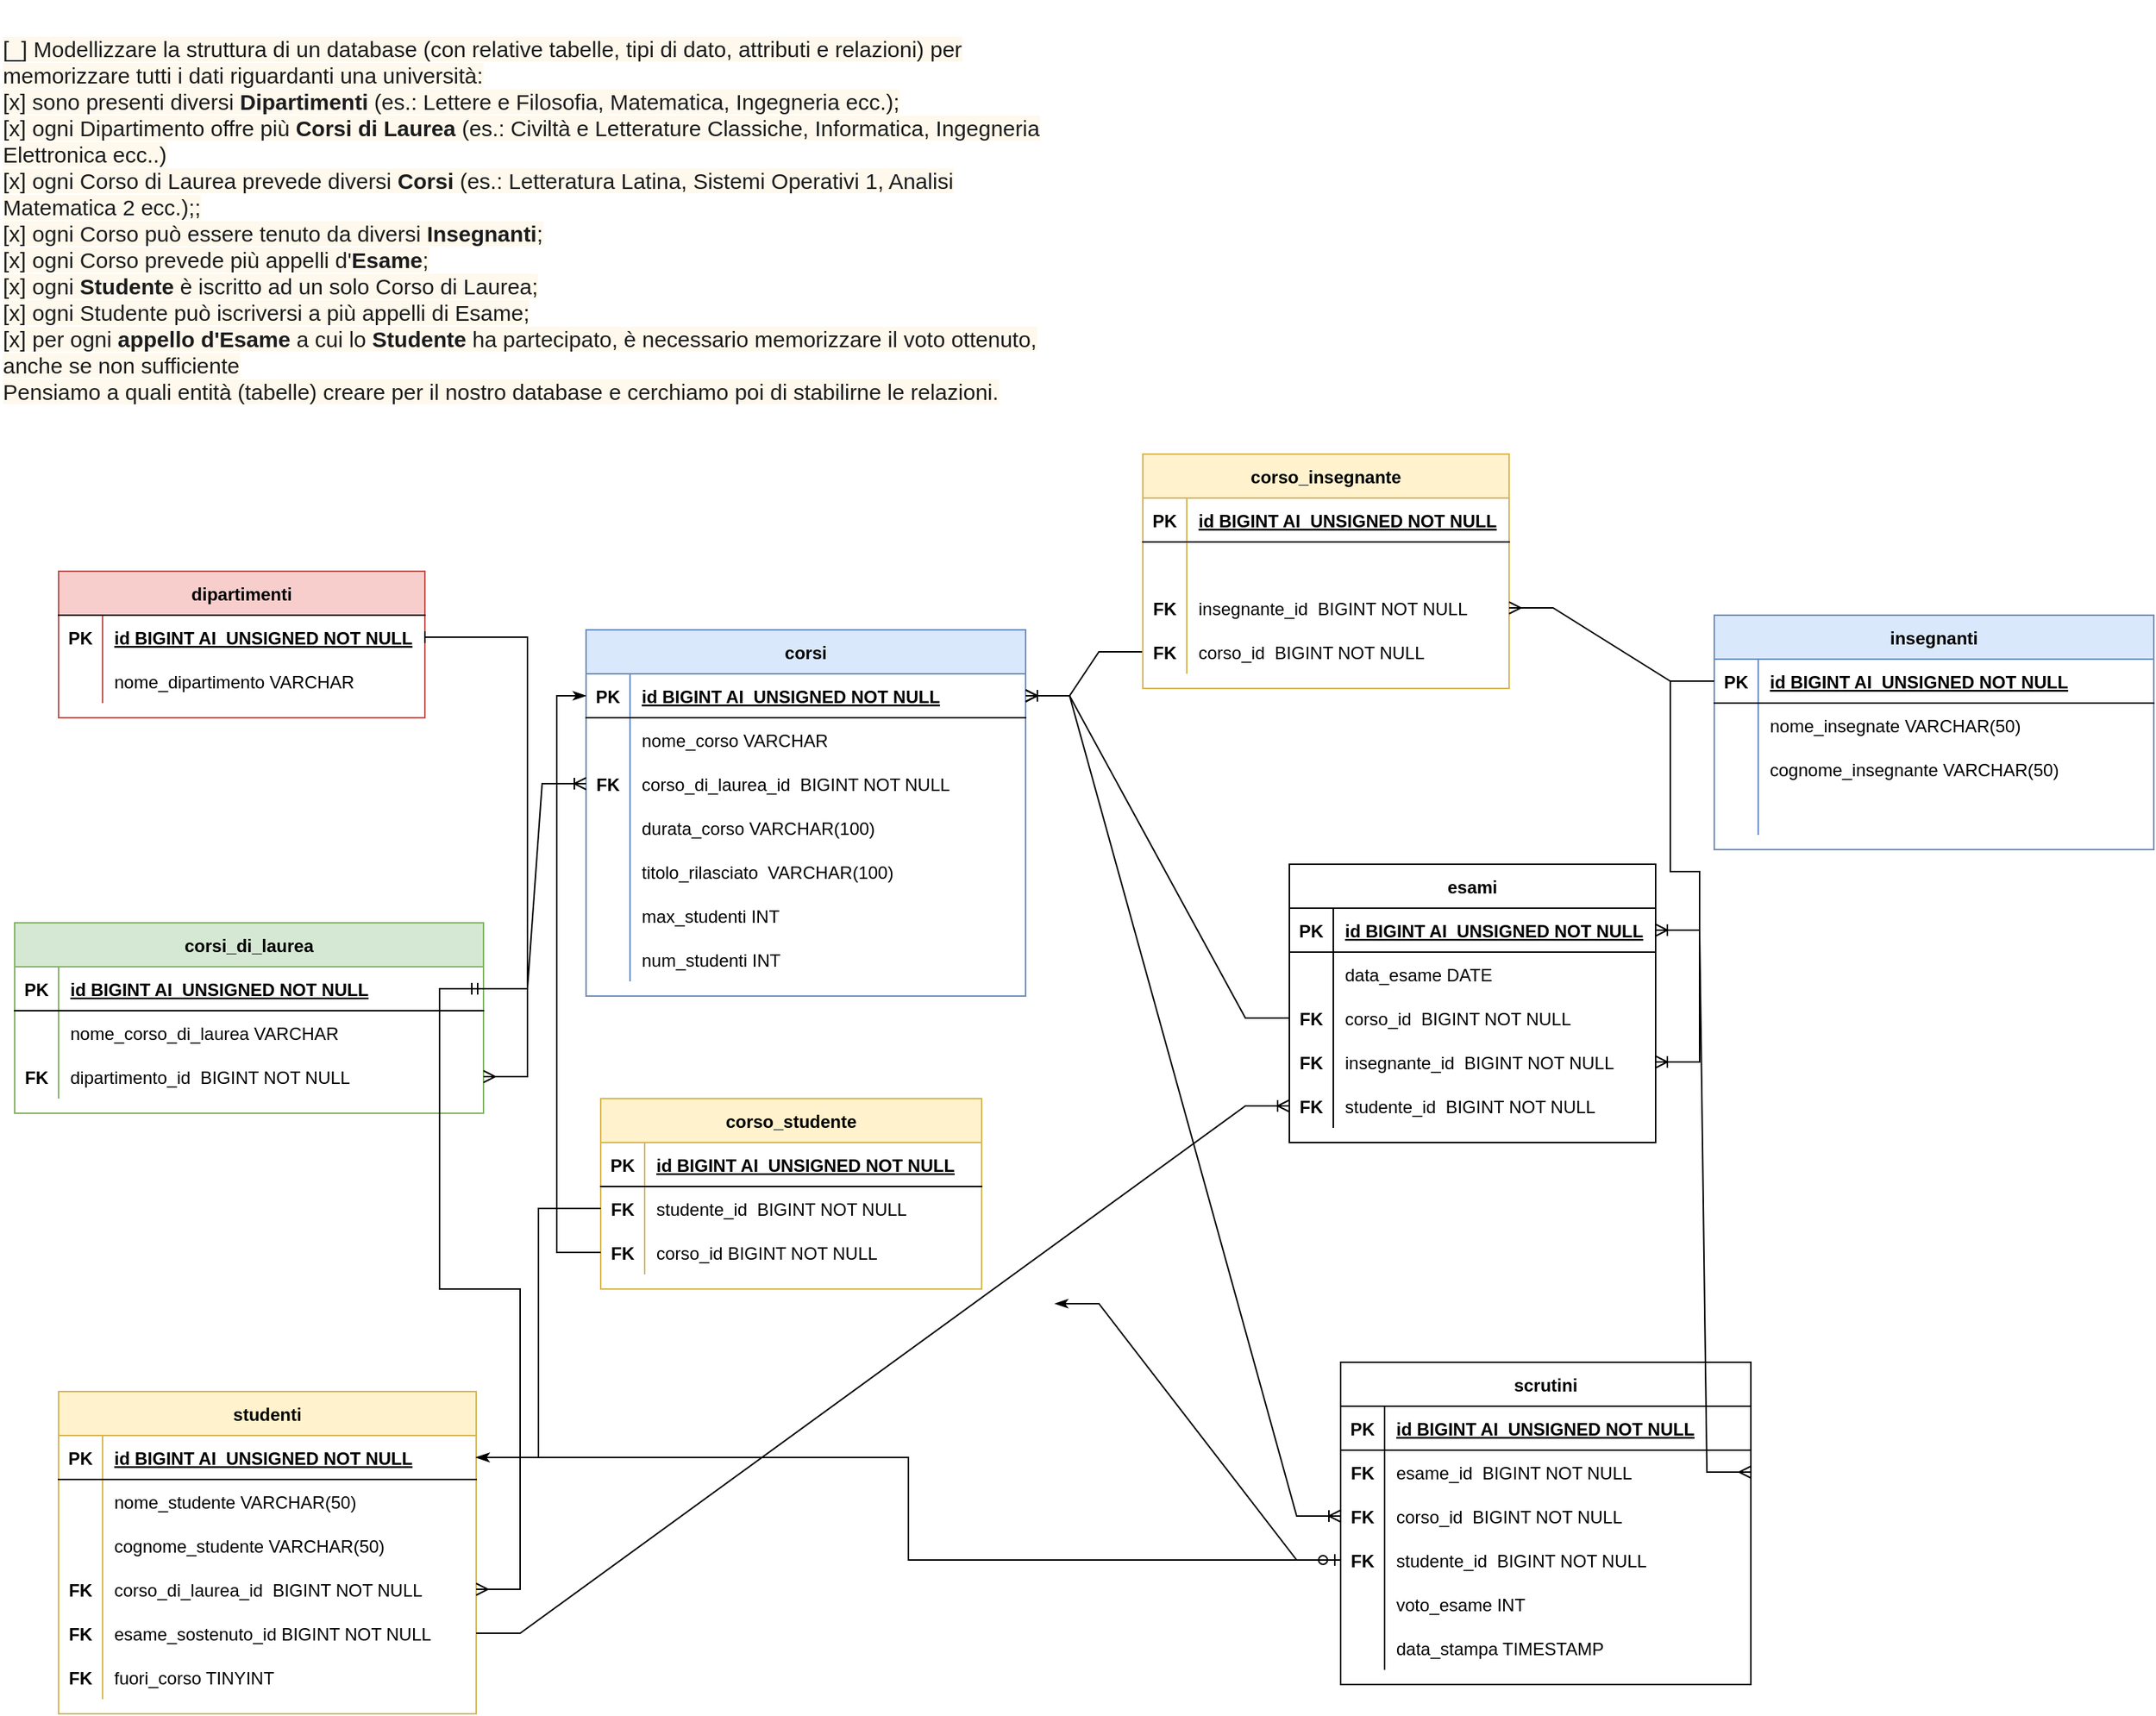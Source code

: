 <mxfile version="18.0.1" type="device"><diagram id="R2lEEEUBdFMjLlhIrx00" name="Page-1"><mxGraphModel dx="1666" dy="1961" grid="1" gridSize="10" guides="1" tooltips="1" connect="1" arrows="1" fold="1" page="1" pageScale="1" pageWidth="850" pageHeight="1100" math="0" shadow="0" extFonts="Permanent Marker^https://fonts.googleapis.com/css?family=Permanent+Marker"><root><mxCell id="0"/><mxCell id="1" parent="0"/><mxCell id="yOOzDnaIYaz1T4QjoWxS-1" value="dipartimenti" style="shape=table;startSize=30;container=1;collapsible=1;childLayout=tableLayout;fixedRows=1;rowLines=0;fontStyle=1;align=center;resizeLast=1;flipH=0;flipV=0;fillColor=#f8cecc;strokeColor=#b85450;" vertex="1" parent="1"><mxGeometry x="120" y="20" width="250" height="100" as="geometry"/></mxCell><mxCell id="yOOzDnaIYaz1T4QjoWxS-2" value="" style="shape=tableRow;horizontal=0;startSize=0;swimlaneHead=0;swimlaneBody=0;fillColor=none;collapsible=0;dropTarget=0;points=[[0,0.5],[1,0.5]];portConstraint=eastwest;top=0;left=0;right=0;bottom=1;flipV=1;" vertex="1" parent="yOOzDnaIYaz1T4QjoWxS-1"><mxGeometry y="30" width="250" height="30" as="geometry"/></mxCell><mxCell id="yOOzDnaIYaz1T4QjoWxS-3" value="PK" style="shape=partialRectangle;connectable=0;fillColor=none;top=0;left=0;bottom=0;right=0;fontStyle=1;overflow=hidden;" vertex="1" parent="yOOzDnaIYaz1T4QjoWxS-2"><mxGeometry width="30" height="30" as="geometry"><mxRectangle width="30" height="30" as="alternateBounds"/></mxGeometry></mxCell><mxCell id="yOOzDnaIYaz1T4QjoWxS-4" value="id BIGINT AI  UNSIGNED NOT NULL" style="shape=partialRectangle;connectable=0;fillColor=none;top=0;left=0;bottom=0;right=0;align=left;spacingLeft=6;fontStyle=5;overflow=hidden;" vertex="1" parent="yOOzDnaIYaz1T4QjoWxS-2"><mxGeometry x="30" width="220" height="30" as="geometry"><mxRectangle width="220" height="30" as="alternateBounds"/></mxGeometry></mxCell><mxCell id="yOOzDnaIYaz1T4QjoWxS-5" value="" style="shape=tableRow;horizontal=0;startSize=0;swimlaneHead=0;swimlaneBody=0;fillColor=none;collapsible=0;dropTarget=0;points=[[0,0.5],[1,0.5]];portConstraint=eastwest;top=0;left=0;right=0;bottom=0;" vertex="1" parent="yOOzDnaIYaz1T4QjoWxS-1"><mxGeometry y="60" width="250" height="30" as="geometry"/></mxCell><mxCell id="yOOzDnaIYaz1T4QjoWxS-6" value="" style="shape=partialRectangle;connectable=0;fillColor=none;top=0;left=0;bottom=0;right=0;editable=1;overflow=hidden;" vertex="1" parent="yOOzDnaIYaz1T4QjoWxS-5"><mxGeometry width="30" height="30" as="geometry"><mxRectangle width="30" height="30" as="alternateBounds"/></mxGeometry></mxCell><mxCell id="yOOzDnaIYaz1T4QjoWxS-7" value="nome_dipartimento VARCHAR" style="shape=partialRectangle;connectable=0;fillColor=none;top=0;left=0;bottom=0;right=0;align=left;spacingLeft=6;overflow=hidden;" vertex="1" parent="yOOzDnaIYaz1T4QjoWxS-5"><mxGeometry x="30" width="220" height="30" as="geometry"><mxRectangle width="220" height="30" as="alternateBounds"/></mxGeometry></mxCell><mxCell id="yOOzDnaIYaz1T4QjoWxS-14" value="corsi_di_laurea" style="shape=table;startSize=30;container=1;collapsible=1;childLayout=tableLayout;fixedRows=1;rowLines=0;fontStyle=1;align=center;resizeLast=1;flipH=0;flipV=0;fillColor=#d5e8d4;strokeColor=#82b366;" vertex="1" parent="1"><mxGeometry x="90" y="260" width="320" height="130" as="geometry"/></mxCell><mxCell id="yOOzDnaIYaz1T4QjoWxS-15" value="" style="shape=tableRow;horizontal=0;startSize=0;swimlaneHead=0;swimlaneBody=0;fillColor=none;collapsible=0;dropTarget=0;points=[[0,0.5],[1,0.5]];portConstraint=eastwest;top=0;left=0;right=0;bottom=1;" vertex="1" parent="yOOzDnaIYaz1T4QjoWxS-14"><mxGeometry y="30" width="320" height="30" as="geometry"/></mxCell><mxCell id="yOOzDnaIYaz1T4QjoWxS-16" value="PK" style="shape=partialRectangle;connectable=0;fillColor=none;top=0;left=0;bottom=0;right=0;fontStyle=1;overflow=hidden;" vertex="1" parent="yOOzDnaIYaz1T4QjoWxS-15"><mxGeometry width="30" height="30" as="geometry"><mxRectangle width="30" height="30" as="alternateBounds"/></mxGeometry></mxCell><mxCell id="yOOzDnaIYaz1T4QjoWxS-17" value="id BIGINT AI  UNSIGNED NOT NULL" style="shape=partialRectangle;connectable=0;fillColor=none;top=0;left=0;bottom=0;right=0;align=left;spacingLeft=6;fontStyle=5;overflow=hidden;" vertex="1" parent="yOOzDnaIYaz1T4QjoWxS-15"><mxGeometry x="30" width="290" height="30" as="geometry"><mxRectangle width="290" height="30" as="alternateBounds"/></mxGeometry></mxCell><mxCell id="yOOzDnaIYaz1T4QjoWxS-18" value="" style="shape=tableRow;horizontal=0;startSize=0;swimlaneHead=0;swimlaneBody=0;fillColor=none;collapsible=0;dropTarget=0;points=[[0,0.5],[1,0.5]];portConstraint=eastwest;top=0;left=0;right=0;bottom=0;" vertex="1" parent="yOOzDnaIYaz1T4QjoWxS-14"><mxGeometry y="60" width="320" height="30" as="geometry"/></mxCell><mxCell id="yOOzDnaIYaz1T4QjoWxS-19" value="" style="shape=partialRectangle;connectable=0;fillColor=none;top=0;left=0;bottom=0;right=0;editable=1;overflow=hidden;" vertex="1" parent="yOOzDnaIYaz1T4QjoWxS-18"><mxGeometry width="30" height="30" as="geometry"><mxRectangle width="30" height="30" as="alternateBounds"/></mxGeometry></mxCell><mxCell id="yOOzDnaIYaz1T4QjoWxS-20" value="nome_corso_di_laurea VARCHAR" style="shape=partialRectangle;connectable=0;fillColor=none;top=0;left=0;bottom=0;right=0;align=left;spacingLeft=6;overflow=hidden;" vertex="1" parent="yOOzDnaIYaz1T4QjoWxS-18"><mxGeometry x="30" width="290" height="30" as="geometry"><mxRectangle width="290" height="30" as="alternateBounds"/></mxGeometry></mxCell><mxCell id="yOOzDnaIYaz1T4QjoWxS-100" value="" style="shape=tableRow;horizontal=0;startSize=0;swimlaneHead=0;swimlaneBody=0;fillColor=none;collapsible=0;dropTarget=0;points=[[0,0.5],[1,0.5]];portConstraint=eastwest;top=0;left=0;right=0;bottom=0;flipV=1;" vertex="1" parent="yOOzDnaIYaz1T4QjoWxS-14"><mxGeometry y="90" width="320" height="30" as="geometry"/></mxCell><mxCell id="yOOzDnaIYaz1T4QjoWxS-101" value="FK" style="shape=partialRectangle;connectable=0;fillColor=none;top=0;left=0;bottom=0;right=0;editable=1;overflow=hidden;fontStyle=1" vertex="1" parent="yOOzDnaIYaz1T4QjoWxS-100"><mxGeometry width="30" height="30" as="geometry"><mxRectangle width="30" height="30" as="alternateBounds"/></mxGeometry></mxCell><mxCell id="yOOzDnaIYaz1T4QjoWxS-102" value="dipartimento_id  BIGINT NOT NULL" style="shape=partialRectangle;connectable=0;fillColor=none;top=0;left=0;bottom=0;right=0;align=left;spacingLeft=6;overflow=hidden;" vertex="1" parent="yOOzDnaIYaz1T4QjoWxS-100"><mxGeometry x="30" width="290" height="30" as="geometry"><mxRectangle width="290" height="30" as="alternateBounds"/></mxGeometry></mxCell><mxCell id="yOOzDnaIYaz1T4QjoWxS-27" value="corsi" style="shape=table;startSize=30;container=1;collapsible=1;childLayout=tableLayout;fixedRows=1;rowLines=0;fontStyle=1;align=center;resizeLast=1;fillColor=#dae8fc;strokeColor=#6c8ebf;" vertex="1" parent="1"><mxGeometry x="480" y="60" width="300" height="250" as="geometry"/></mxCell><mxCell id="yOOzDnaIYaz1T4QjoWxS-28" value="" style="shape=tableRow;horizontal=0;startSize=0;swimlaneHead=0;swimlaneBody=0;fillColor=none;collapsible=0;dropTarget=0;points=[[0,0.5],[1,0.5]];portConstraint=eastwest;top=0;left=0;right=0;bottom=1;" vertex="1" parent="yOOzDnaIYaz1T4QjoWxS-27"><mxGeometry y="30" width="300" height="30" as="geometry"/></mxCell><mxCell id="yOOzDnaIYaz1T4QjoWxS-29" value="PK" style="shape=partialRectangle;connectable=0;fillColor=none;top=0;left=0;bottom=0;right=0;fontStyle=1;overflow=hidden;" vertex="1" parent="yOOzDnaIYaz1T4QjoWxS-28"><mxGeometry width="30" height="30" as="geometry"><mxRectangle width="30" height="30" as="alternateBounds"/></mxGeometry></mxCell><mxCell id="yOOzDnaIYaz1T4QjoWxS-30" value="id BIGINT AI  UNSIGNED NOT NULL" style="shape=partialRectangle;connectable=0;fillColor=none;top=0;left=0;bottom=0;right=0;align=left;spacingLeft=6;fontStyle=5;overflow=hidden;" vertex="1" parent="yOOzDnaIYaz1T4QjoWxS-28"><mxGeometry x="30" width="270" height="30" as="geometry"><mxRectangle width="270" height="30" as="alternateBounds"/></mxGeometry></mxCell><mxCell id="yOOzDnaIYaz1T4QjoWxS-31" value="" style="shape=tableRow;horizontal=0;startSize=0;swimlaneHead=0;swimlaneBody=0;fillColor=none;collapsible=0;dropTarget=0;points=[[0,0.5],[1,0.5]];portConstraint=eastwest;top=0;left=0;right=0;bottom=0;" vertex="1" parent="yOOzDnaIYaz1T4QjoWxS-27"><mxGeometry y="60" width="300" height="30" as="geometry"/></mxCell><mxCell id="yOOzDnaIYaz1T4QjoWxS-32" value="" style="shape=partialRectangle;connectable=0;fillColor=none;top=0;left=0;bottom=0;right=0;editable=1;overflow=hidden;" vertex="1" parent="yOOzDnaIYaz1T4QjoWxS-31"><mxGeometry width="30" height="30" as="geometry"><mxRectangle width="30" height="30" as="alternateBounds"/></mxGeometry></mxCell><mxCell id="yOOzDnaIYaz1T4QjoWxS-33" value="nome_corso VARCHAR" style="shape=partialRectangle;connectable=0;fillColor=none;top=0;left=0;bottom=0;right=0;align=left;spacingLeft=6;overflow=hidden;" vertex="1" parent="yOOzDnaIYaz1T4QjoWxS-31"><mxGeometry x="30" width="270" height="30" as="geometry"><mxRectangle width="270" height="30" as="alternateBounds"/></mxGeometry></mxCell><mxCell id="yOOzDnaIYaz1T4QjoWxS-106" value="" style="shape=tableRow;horizontal=0;startSize=0;swimlaneHead=0;swimlaneBody=0;fillColor=none;collapsible=0;dropTarget=0;points=[[0,0.5],[1,0.5]];portConstraint=eastwest;top=0;left=0;right=0;bottom=0;" vertex="1" parent="yOOzDnaIYaz1T4QjoWxS-27"><mxGeometry y="90" width="300" height="30" as="geometry"/></mxCell><mxCell id="yOOzDnaIYaz1T4QjoWxS-107" value="FK" style="shape=partialRectangle;connectable=0;fillColor=none;top=0;left=0;bottom=0;right=0;editable=1;overflow=hidden;fontStyle=1" vertex="1" parent="yOOzDnaIYaz1T4QjoWxS-106"><mxGeometry width="30" height="30" as="geometry"><mxRectangle width="30" height="30" as="alternateBounds"/></mxGeometry></mxCell><mxCell id="yOOzDnaIYaz1T4QjoWxS-108" value="corso_di_laurea_id  BIGINT NOT NULL" style="shape=partialRectangle;connectable=0;fillColor=none;top=0;left=0;bottom=0;right=0;align=left;spacingLeft=6;overflow=hidden;" vertex="1" parent="yOOzDnaIYaz1T4QjoWxS-106"><mxGeometry x="30" width="270" height="30" as="geometry"><mxRectangle width="270" height="30" as="alternateBounds"/></mxGeometry></mxCell><mxCell id="yOOzDnaIYaz1T4QjoWxS-235" value="" style="shape=tableRow;horizontal=0;startSize=0;swimlaneHead=0;swimlaneBody=0;fillColor=none;collapsible=0;dropTarget=0;points=[[0,0.5],[1,0.5]];portConstraint=eastwest;top=0;left=0;right=0;bottom=0;" vertex="1" parent="yOOzDnaIYaz1T4QjoWxS-27"><mxGeometry y="120" width="300" height="30" as="geometry"/></mxCell><mxCell id="yOOzDnaIYaz1T4QjoWxS-236" value="" style="shape=partialRectangle;connectable=0;fillColor=none;top=0;left=0;bottom=0;right=0;editable=1;overflow=hidden;fontStyle=1" vertex="1" parent="yOOzDnaIYaz1T4QjoWxS-235"><mxGeometry width="30" height="30" as="geometry"><mxRectangle width="30" height="30" as="alternateBounds"/></mxGeometry></mxCell><mxCell id="yOOzDnaIYaz1T4QjoWxS-237" value="durata_corso VARCHAR(100)" style="shape=partialRectangle;connectable=0;fillColor=none;top=0;left=0;bottom=0;right=0;align=left;spacingLeft=6;overflow=hidden;" vertex="1" parent="yOOzDnaIYaz1T4QjoWxS-235"><mxGeometry x="30" width="270" height="30" as="geometry"><mxRectangle width="270" height="30" as="alternateBounds"/></mxGeometry></mxCell><mxCell id="yOOzDnaIYaz1T4QjoWxS-253" value="" style="shape=tableRow;horizontal=0;startSize=0;swimlaneHead=0;swimlaneBody=0;fillColor=none;collapsible=0;dropTarget=0;points=[[0,0.5],[1,0.5]];portConstraint=eastwest;top=0;left=0;right=0;bottom=0;" vertex="1" parent="yOOzDnaIYaz1T4QjoWxS-27"><mxGeometry y="150" width="300" height="30" as="geometry"/></mxCell><mxCell id="yOOzDnaIYaz1T4QjoWxS-254" value="" style="shape=partialRectangle;connectable=0;fillColor=none;top=0;left=0;bottom=0;right=0;editable=1;overflow=hidden;fontStyle=1" vertex="1" parent="yOOzDnaIYaz1T4QjoWxS-253"><mxGeometry width="30" height="30" as="geometry"><mxRectangle width="30" height="30" as="alternateBounds"/></mxGeometry></mxCell><mxCell id="yOOzDnaIYaz1T4QjoWxS-255" value="titolo_rilasciato  VARCHAR(100)" style="shape=partialRectangle;connectable=0;fillColor=none;top=0;left=0;bottom=0;right=0;align=left;spacingLeft=6;overflow=hidden;" vertex="1" parent="yOOzDnaIYaz1T4QjoWxS-253"><mxGeometry x="30" width="270" height="30" as="geometry"><mxRectangle width="270" height="30" as="alternateBounds"/></mxGeometry></mxCell><mxCell id="yOOzDnaIYaz1T4QjoWxS-256" value="" style="shape=tableRow;horizontal=0;startSize=0;swimlaneHead=0;swimlaneBody=0;fillColor=none;collapsible=0;dropTarget=0;points=[[0,0.5],[1,0.5]];portConstraint=eastwest;top=0;left=0;right=0;bottom=0;" vertex="1" parent="yOOzDnaIYaz1T4QjoWxS-27"><mxGeometry y="180" width="300" height="30" as="geometry"/></mxCell><mxCell id="yOOzDnaIYaz1T4QjoWxS-257" value="" style="shape=partialRectangle;connectable=0;fillColor=none;top=0;left=0;bottom=0;right=0;editable=1;overflow=hidden;fontStyle=1" vertex="1" parent="yOOzDnaIYaz1T4QjoWxS-256"><mxGeometry width="30" height="30" as="geometry"><mxRectangle width="30" height="30" as="alternateBounds"/></mxGeometry></mxCell><mxCell id="yOOzDnaIYaz1T4QjoWxS-258" value="max_studenti INT" style="shape=partialRectangle;connectable=0;fillColor=none;top=0;left=0;bottom=0;right=0;align=left;spacingLeft=6;overflow=hidden;" vertex="1" parent="yOOzDnaIYaz1T4QjoWxS-256"><mxGeometry x="30" width="270" height="30" as="geometry"><mxRectangle width="270" height="30" as="alternateBounds"/></mxGeometry></mxCell><mxCell id="yOOzDnaIYaz1T4QjoWxS-259" value="" style="shape=tableRow;horizontal=0;startSize=0;swimlaneHead=0;swimlaneBody=0;fillColor=none;collapsible=0;dropTarget=0;points=[[0,0.5],[1,0.5]];portConstraint=eastwest;top=0;left=0;right=0;bottom=0;" vertex="1" parent="yOOzDnaIYaz1T4QjoWxS-27"><mxGeometry y="210" width="300" height="30" as="geometry"/></mxCell><mxCell id="yOOzDnaIYaz1T4QjoWxS-260" value="" style="shape=partialRectangle;connectable=0;fillColor=none;top=0;left=0;bottom=0;right=0;editable=1;overflow=hidden;fontStyle=1" vertex="1" parent="yOOzDnaIYaz1T4QjoWxS-259"><mxGeometry width="30" height="30" as="geometry"><mxRectangle width="30" height="30" as="alternateBounds"/></mxGeometry></mxCell><mxCell id="yOOzDnaIYaz1T4QjoWxS-261" value="num_studenti INT" style="shape=partialRectangle;connectable=0;fillColor=none;top=0;left=0;bottom=0;right=0;align=left;spacingLeft=6;overflow=hidden;" vertex="1" parent="yOOzDnaIYaz1T4QjoWxS-259"><mxGeometry x="30" width="270" height="30" as="geometry"><mxRectangle width="270" height="30" as="alternateBounds"/></mxGeometry></mxCell><mxCell id="yOOzDnaIYaz1T4QjoWxS-47" value="insegnanti" style="shape=table;startSize=30;container=1;collapsible=1;childLayout=tableLayout;fixedRows=1;rowLines=0;fontStyle=1;align=center;resizeLast=1;fillColor=#dae8fc;strokeColor=#6c8ebf;" vertex="1" parent="1"><mxGeometry x="1250" y="50" width="300" height="160" as="geometry"/></mxCell><mxCell id="yOOzDnaIYaz1T4QjoWxS-48" value="" style="shape=tableRow;horizontal=0;startSize=0;swimlaneHead=0;swimlaneBody=0;fillColor=none;collapsible=0;dropTarget=0;points=[[0,0.5],[1,0.5]];portConstraint=eastwest;top=0;left=0;right=0;bottom=1;" vertex="1" parent="yOOzDnaIYaz1T4QjoWxS-47"><mxGeometry y="30" width="300" height="30" as="geometry"/></mxCell><mxCell id="yOOzDnaIYaz1T4QjoWxS-49" value="PK" style="shape=partialRectangle;connectable=0;fillColor=none;top=0;left=0;bottom=0;right=0;fontStyle=1;overflow=hidden;" vertex="1" parent="yOOzDnaIYaz1T4QjoWxS-48"><mxGeometry width="30" height="30" as="geometry"><mxRectangle width="30" height="30" as="alternateBounds"/></mxGeometry></mxCell><mxCell id="yOOzDnaIYaz1T4QjoWxS-50" value="id BIGINT AI  UNSIGNED NOT NULL" style="shape=partialRectangle;connectable=0;fillColor=none;top=0;left=0;bottom=0;right=0;align=left;spacingLeft=6;fontStyle=5;overflow=hidden;" vertex="1" parent="yOOzDnaIYaz1T4QjoWxS-48"><mxGeometry x="30" width="270" height="30" as="geometry"><mxRectangle width="270" height="30" as="alternateBounds"/></mxGeometry></mxCell><mxCell id="yOOzDnaIYaz1T4QjoWxS-51" value="" style="shape=tableRow;horizontal=0;startSize=0;swimlaneHead=0;swimlaneBody=0;fillColor=none;collapsible=0;dropTarget=0;points=[[0,0.5],[1,0.5]];portConstraint=eastwest;top=0;left=0;right=0;bottom=0;" vertex="1" parent="yOOzDnaIYaz1T4QjoWxS-47"><mxGeometry y="60" width="300" height="30" as="geometry"/></mxCell><mxCell id="yOOzDnaIYaz1T4QjoWxS-52" value="" style="shape=partialRectangle;connectable=0;fillColor=none;top=0;left=0;bottom=0;right=0;editable=1;overflow=hidden;" vertex="1" parent="yOOzDnaIYaz1T4QjoWxS-51"><mxGeometry width="30" height="30" as="geometry"><mxRectangle width="30" height="30" as="alternateBounds"/></mxGeometry></mxCell><mxCell id="yOOzDnaIYaz1T4QjoWxS-53" value="nome_insegnate VARCHAR(50)" style="shape=partialRectangle;connectable=0;fillColor=none;top=0;left=0;bottom=0;right=0;align=left;spacingLeft=6;overflow=hidden;" vertex="1" parent="yOOzDnaIYaz1T4QjoWxS-51"><mxGeometry x="30" width="270" height="30" as="geometry"><mxRectangle width="270" height="30" as="alternateBounds"/></mxGeometry></mxCell><mxCell id="yOOzDnaIYaz1T4QjoWxS-54" value="" style="shape=tableRow;horizontal=0;startSize=0;swimlaneHead=0;swimlaneBody=0;fillColor=none;collapsible=0;dropTarget=0;points=[[0,0.5],[1,0.5]];portConstraint=eastwest;top=0;left=0;right=0;bottom=0;" vertex="1" parent="yOOzDnaIYaz1T4QjoWxS-47"><mxGeometry y="90" width="300" height="30" as="geometry"/></mxCell><mxCell id="yOOzDnaIYaz1T4QjoWxS-55" value="" style="shape=partialRectangle;connectable=0;fillColor=none;top=0;left=0;bottom=0;right=0;editable=1;overflow=hidden;" vertex="1" parent="yOOzDnaIYaz1T4QjoWxS-54"><mxGeometry width="30" height="30" as="geometry"><mxRectangle width="30" height="30" as="alternateBounds"/></mxGeometry></mxCell><mxCell id="yOOzDnaIYaz1T4QjoWxS-56" value="cognome_insegnante VARCHAR(50)" style="shape=partialRectangle;connectable=0;fillColor=none;top=0;left=0;bottom=0;right=0;align=left;spacingLeft=6;overflow=hidden;" vertex="1" parent="yOOzDnaIYaz1T4QjoWxS-54"><mxGeometry x="30" width="270" height="30" as="geometry"><mxRectangle width="270" height="30" as="alternateBounds"/></mxGeometry></mxCell><mxCell id="yOOzDnaIYaz1T4QjoWxS-123" value="" style="shape=tableRow;horizontal=0;startSize=0;swimlaneHead=0;swimlaneBody=0;fillColor=none;collapsible=0;dropTarget=0;points=[[0,0.5],[1,0.5]];portConstraint=eastwest;top=0;left=0;right=0;bottom=0;" vertex="1" parent="yOOzDnaIYaz1T4QjoWxS-47"><mxGeometry y="120" width="300" height="30" as="geometry"/></mxCell><mxCell id="yOOzDnaIYaz1T4QjoWxS-124" value="" style="shape=partialRectangle;connectable=0;fillColor=none;top=0;left=0;bottom=0;right=0;editable=1;overflow=hidden;fontStyle=1" vertex="1" parent="yOOzDnaIYaz1T4QjoWxS-123"><mxGeometry width="30" height="30" as="geometry"><mxRectangle width="30" height="30" as="alternateBounds"/></mxGeometry></mxCell><mxCell id="yOOzDnaIYaz1T4QjoWxS-125" value="" style="shape=partialRectangle;connectable=0;fillColor=none;top=0;left=0;bottom=0;right=0;align=left;spacingLeft=6;overflow=hidden;" vertex="1" parent="yOOzDnaIYaz1T4QjoWxS-123"><mxGeometry x="30" width="270" height="30" as="geometry"><mxRectangle width="270" height="30" as="alternateBounds"/></mxGeometry></mxCell><mxCell id="yOOzDnaIYaz1T4QjoWxS-60" value="esami" style="shape=table;startSize=30;container=1;collapsible=1;childLayout=tableLayout;fixedRows=1;rowLines=0;fontStyle=1;align=center;resizeLast=1;" vertex="1" parent="1"><mxGeometry x="960" y="220" width="250" height="190" as="geometry"/></mxCell><mxCell id="yOOzDnaIYaz1T4QjoWxS-61" value="" style="shape=tableRow;horizontal=0;startSize=0;swimlaneHead=0;swimlaneBody=0;fillColor=none;collapsible=0;dropTarget=0;points=[[0,0.5],[1,0.5]];portConstraint=eastwest;top=0;left=0;right=0;bottom=1;" vertex="1" parent="yOOzDnaIYaz1T4QjoWxS-60"><mxGeometry y="30" width="250" height="30" as="geometry"/></mxCell><mxCell id="yOOzDnaIYaz1T4QjoWxS-62" value="PK" style="shape=partialRectangle;connectable=0;fillColor=none;top=0;left=0;bottom=0;right=0;fontStyle=1;overflow=hidden;" vertex="1" parent="yOOzDnaIYaz1T4QjoWxS-61"><mxGeometry width="30" height="30" as="geometry"><mxRectangle width="30" height="30" as="alternateBounds"/></mxGeometry></mxCell><mxCell id="yOOzDnaIYaz1T4QjoWxS-63" value="id BIGINT AI  UNSIGNED NOT NULL" style="shape=partialRectangle;connectable=0;fillColor=none;top=0;left=0;bottom=0;right=0;align=left;spacingLeft=6;fontStyle=5;overflow=hidden;" vertex="1" parent="yOOzDnaIYaz1T4QjoWxS-61"><mxGeometry x="30" width="220" height="30" as="geometry"><mxRectangle width="220" height="30" as="alternateBounds"/></mxGeometry></mxCell><mxCell id="yOOzDnaIYaz1T4QjoWxS-64" value="" style="shape=tableRow;horizontal=0;startSize=0;swimlaneHead=0;swimlaneBody=0;fillColor=none;collapsible=0;dropTarget=0;points=[[0,0.5],[1,0.5]];portConstraint=eastwest;top=0;left=0;right=0;bottom=0;" vertex="1" parent="yOOzDnaIYaz1T4QjoWxS-60"><mxGeometry y="60" width="250" height="30" as="geometry"/></mxCell><mxCell id="yOOzDnaIYaz1T4QjoWxS-65" value="" style="shape=partialRectangle;connectable=0;fillColor=none;top=0;left=0;bottom=0;right=0;editable=1;overflow=hidden;" vertex="1" parent="yOOzDnaIYaz1T4QjoWxS-64"><mxGeometry width="30" height="30" as="geometry"><mxRectangle width="30" height="30" as="alternateBounds"/></mxGeometry></mxCell><mxCell id="yOOzDnaIYaz1T4QjoWxS-66" value="data_esame DATE" style="shape=partialRectangle;connectable=0;fillColor=none;top=0;left=0;bottom=0;right=0;align=left;spacingLeft=6;overflow=hidden;" vertex="1" parent="yOOzDnaIYaz1T4QjoWxS-64"><mxGeometry x="30" width="220" height="30" as="geometry"><mxRectangle width="220" height="30" as="alternateBounds"/></mxGeometry></mxCell><mxCell id="yOOzDnaIYaz1T4QjoWxS-67" value="" style="shape=tableRow;horizontal=0;startSize=0;swimlaneHead=0;swimlaneBody=0;fillColor=none;collapsible=0;dropTarget=0;points=[[0,0.5],[1,0.5]];portConstraint=eastwest;top=0;left=0;right=0;bottom=0;" vertex="1" parent="yOOzDnaIYaz1T4QjoWxS-60"><mxGeometry y="90" width="250" height="30" as="geometry"/></mxCell><mxCell id="yOOzDnaIYaz1T4QjoWxS-68" value="FK" style="shape=partialRectangle;connectable=0;fillColor=none;top=0;left=0;bottom=0;right=0;editable=1;overflow=hidden;fontStyle=1" vertex="1" parent="yOOzDnaIYaz1T4QjoWxS-67"><mxGeometry width="30" height="30" as="geometry"><mxRectangle width="30" height="30" as="alternateBounds"/></mxGeometry></mxCell><mxCell id="yOOzDnaIYaz1T4QjoWxS-69" value="corso_id  BIGINT NOT NULL" style="shape=partialRectangle;connectable=0;fillColor=none;top=0;left=0;bottom=0;right=0;align=left;spacingLeft=6;overflow=hidden;" vertex="1" parent="yOOzDnaIYaz1T4QjoWxS-67"><mxGeometry x="30" width="220" height="30" as="geometry"><mxRectangle width="220" height="30" as="alternateBounds"/></mxGeometry></mxCell><mxCell id="yOOzDnaIYaz1T4QjoWxS-70" value="" style="shape=tableRow;horizontal=0;startSize=0;swimlaneHead=0;swimlaneBody=0;fillColor=none;collapsible=0;dropTarget=0;points=[[0,0.5],[1,0.5]];portConstraint=eastwest;top=0;left=0;right=0;bottom=0;" vertex="1" parent="yOOzDnaIYaz1T4QjoWxS-60"><mxGeometry y="120" width="250" height="30" as="geometry"/></mxCell><mxCell id="yOOzDnaIYaz1T4QjoWxS-71" value="FK" style="shape=partialRectangle;connectable=0;fillColor=none;top=0;left=0;bottom=0;right=0;editable=1;overflow=hidden;fontStyle=1" vertex="1" parent="yOOzDnaIYaz1T4QjoWxS-70"><mxGeometry width="30" height="30" as="geometry"><mxRectangle width="30" height="30" as="alternateBounds"/></mxGeometry></mxCell><mxCell id="yOOzDnaIYaz1T4QjoWxS-72" value="insegnante_id  BIGINT NOT NULL" style="shape=partialRectangle;connectable=0;fillColor=none;top=0;left=0;bottom=0;right=0;align=left;spacingLeft=6;overflow=hidden;" vertex="1" parent="yOOzDnaIYaz1T4QjoWxS-70"><mxGeometry x="30" width="220" height="30" as="geometry"><mxRectangle width="220" height="30" as="alternateBounds"/></mxGeometry></mxCell><mxCell id="yOOzDnaIYaz1T4QjoWxS-184" value="" style="shape=tableRow;horizontal=0;startSize=0;swimlaneHead=0;swimlaneBody=0;fillColor=none;collapsible=0;dropTarget=0;points=[[0,0.5],[1,0.5]];portConstraint=eastwest;top=0;left=0;right=0;bottom=0;" vertex="1" parent="yOOzDnaIYaz1T4QjoWxS-60"><mxGeometry y="150" width="250" height="30" as="geometry"/></mxCell><mxCell id="yOOzDnaIYaz1T4QjoWxS-185" value="FK" style="shape=partialRectangle;connectable=0;fillColor=none;top=0;left=0;bottom=0;right=0;editable=1;overflow=hidden;fontStyle=1" vertex="1" parent="yOOzDnaIYaz1T4QjoWxS-184"><mxGeometry width="30" height="30" as="geometry"><mxRectangle width="30" height="30" as="alternateBounds"/></mxGeometry></mxCell><mxCell id="yOOzDnaIYaz1T4QjoWxS-186" value="studente_id  BIGINT NOT NULL" style="shape=partialRectangle;connectable=0;fillColor=none;top=0;left=0;bottom=0;right=0;align=left;spacingLeft=6;overflow=hidden;" vertex="1" parent="yOOzDnaIYaz1T4QjoWxS-184"><mxGeometry x="30" width="220" height="30" as="geometry"><mxRectangle width="220" height="30" as="alternateBounds"/></mxGeometry></mxCell><mxCell id="yOOzDnaIYaz1T4QjoWxS-99" value="&lt;span style=&quot;color: rgb(29, 28, 29); font-family: Slack-Lato, Slack-Fractions, appleLogo, sans-serif; font-size: 15px; font-variant-ligatures: common-ligatures; background-color: rgba(242, 199, 68, 0.1);&quot;&gt;[_]&amp;nbsp;&lt;/span&gt;&lt;span style=&quot;color: rgb(29, 28, 29); font-family: Slack-Lato, Slack-Fractions, appleLogo, sans-serif; font-size: 15px; font-variant-ligatures: common-ligatures; background-color: rgba(242, 199, 68, 0.1);&quot;&gt;Modellizzare la struttura di un database (con relative tabelle, tipi di dato, attributi e relazioni) per memorizzare tutti i dati riguardanti una università:&lt;/span&gt;&lt;br style=&quot;box-sizing: inherit; color: rgb(29, 28, 29); font-family: Slack-Lato, Slack-Fractions, appleLogo, sans-serif; font-size: 15px; font-variant-ligatures: common-ligatures; background-color: rgba(242, 199, 68, 0.1);&quot;&gt;&lt;span style=&quot;color: rgb(29, 28, 29); font-family: Slack-Lato, Slack-Fractions, appleLogo, sans-serif; font-size: 15px; font-variant-ligatures: common-ligatures; background-color: rgba(242, 199, 68, 0.1);&quot;&gt;[x] sono presenti diversi&amp;nbsp;&lt;/span&gt;&lt;b style=&quot;box-sizing: inherit; color: rgb(29, 28, 29); font-family: Slack-Lato, Slack-Fractions, appleLogo, sans-serif; font-size: 15px; font-variant-ligatures: common-ligatures; background-color: rgba(242, 199, 68, 0.1);&quot; data-stringify-type=&quot;bold&quot;&gt;Dipartimenti&lt;/b&gt;&lt;span style=&quot;color: rgb(29, 28, 29); font-family: Slack-Lato, Slack-Fractions, appleLogo, sans-serif; font-size: 15px; font-variant-ligatures: common-ligatures; background-color: rgba(242, 199, 68, 0.1);&quot;&gt;&amp;nbsp;(es.: Lettere e Filosofia, Matematica, Ingegneria ecc.);&lt;/span&gt;&lt;br style=&quot;box-sizing: inherit; color: rgb(29, 28, 29); font-family: Slack-Lato, Slack-Fractions, appleLogo, sans-serif; font-size: 15px; font-variant-ligatures: common-ligatures; background-color: rgba(242, 199, 68, 0.1);&quot;&gt;&lt;span style=&quot;color: rgb(29, 28, 29); font-family: Slack-Lato, Slack-Fractions, appleLogo, sans-serif; font-size: 15px; font-variant-ligatures: common-ligatures; background-color: rgba(242, 199, 68, 0.1);&quot;&gt;[x] ogni Dipartimento offre più&amp;nbsp;&lt;/span&gt;&lt;b style=&quot;box-sizing: inherit; color: rgb(29, 28, 29); font-family: Slack-Lato, Slack-Fractions, appleLogo, sans-serif; font-size: 15px; font-variant-ligatures: common-ligatures; background-color: rgba(242, 199, 68, 0.1);&quot; data-stringify-type=&quot;bold&quot;&gt;Corsi di Laurea&lt;/b&gt;&lt;span style=&quot;color: rgb(29, 28, 29); font-family: Slack-Lato, Slack-Fractions, appleLogo, sans-serif; font-size: 15px; font-variant-ligatures: common-ligatures; background-color: rgba(242, 199, 68, 0.1);&quot;&gt;&amp;nbsp;(es.: Civiltà e Letterature Classiche, Informatica, Ingegneria Elettronica ecc..)&lt;/span&gt;&lt;br style=&quot;box-sizing: inherit; color: rgb(29, 28, 29); font-family: Slack-Lato, Slack-Fractions, appleLogo, sans-serif; font-size: 15px; font-variant-ligatures: common-ligatures; background-color: rgba(242, 199, 68, 0.1);&quot;&gt;&lt;span style=&quot;color: rgb(29, 28, 29); font-family: Slack-Lato, Slack-Fractions, appleLogo, sans-serif; font-size: 15px; font-variant-ligatures: common-ligatures; background-color: rgba(242, 199, 68, 0.1);&quot;&gt;[x] ogni Corso di Laurea prevede diversi&amp;nbsp;&lt;/span&gt;&lt;b style=&quot;box-sizing: inherit; color: rgb(29, 28, 29); font-family: Slack-Lato, Slack-Fractions, appleLogo, sans-serif; font-size: 15px; font-variant-ligatures: common-ligatures; background-color: rgba(242, 199, 68, 0.1);&quot; data-stringify-type=&quot;bold&quot;&gt;Corsi&lt;/b&gt;&lt;span style=&quot;color: rgb(29, 28, 29); font-family: Slack-Lato, Slack-Fractions, appleLogo, sans-serif; font-size: 15px; font-variant-ligatures: common-ligatures; background-color: rgba(242, 199, 68, 0.1);&quot;&gt;&amp;nbsp;(es.: Letteratura Latina, Sistemi Operativi 1, Analisi Matematica 2 ecc.);;&lt;/span&gt;&lt;br style=&quot;box-sizing: inherit; color: rgb(29, 28, 29); font-family: Slack-Lato, Slack-Fractions, appleLogo, sans-serif; font-size: 15px; font-variant-ligatures: common-ligatures; background-color: rgba(242, 199, 68, 0.1);&quot;&gt;&lt;span style=&quot;color: rgb(29, 28, 29); font-family: Slack-Lato, Slack-Fractions, appleLogo, sans-serif; font-size: 15px; font-variant-ligatures: common-ligatures; background-color: rgba(242, 199, 68, 0.1);&quot;&gt;[x]&lt;/span&gt;&lt;span style=&quot;color: rgb(29, 28, 29); font-family: Slack-Lato, Slack-Fractions, appleLogo, sans-serif; font-size: 15px; font-variant-ligatures: common-ligatures; background-color: rgba(242, 199, 68, 0.1);&quot;&gt;&amp;nbsp;ogni Corso può essere tenuto da diversi&amp;nbsp;&lt;/span&gt;&lt;b style=&quot;box-sizing: inherit; color: rgb(29, 28, 29); font-family: Slack-Lato, Slack-Fractions, appleLogo, sans-serif; font-size: 15px; font-variant-ligatures: common-ligatures; background-color: rgba(242, 199, 68, 0.1);&quot; data-stringify-type=&quot;bold&quot;&gt;Insegnanti&lt;/b&gt;&lt;span style=&quot;color: rgb(29, 28, 29); font-family: Slack-Lato, Slack-Fractions, appleLogo, sans-serif; font-size: 15px; font-variant-ligatures: common-ligatures; background-color: rgba(242, 199, 68, 0.1);&quot;&gt;;&lt;/span&gt;&lt;br style=&quot;box-sizing: inherit; color: rgb(29, 28, 29); font-family: Slack-Lato, Slack-Fractions, appleLogo, sans-serif; font-size: 15px; font-variant-ligatures: common-ligatures; background-color: rgba(242, 199, 68, 0.1);&quot;&gt;&lt;span style=&quot;color: rgb(29, 28, 29); font-family: Slack-Lato, Slack-Fractions, appleLogo, sans-serif; font-size: 15px; font-variant-ligatures: common-ligatures; background-color: rgba(242, 199, 68, 0.1);&quot;&gt;[x]&lt;/span&gt;&lt;span style=&quot;color: rgb(29, 28, 29); font-family: Slack-Lato, Slack-Fractions, appleLogo, sans-serif; font-size: 15px; font-variant-ligatures: common-ligatures; background-color: rgba(242, 199, 68, 0.1);&quot;&gt;&amp;nbsp;ogni Corso prevede più appelli d'&lt;/span&gt;&lt;b style=&quot;box-sizing: inherit; color: rgb(29, 28, 29); font-family: Slack-Lato, Slack-Fractions, appleLogo, sans-serif; font-size: 15px; font-variant-ligatures: common-ligatures; background-color: rgba(242, 199, 68, 0.1);&quot; data-stringify-type=&quot;bold&quot;&gt;Esame&lt;/b&gt;&lt;span style=&quot;color: rgb(29, 28, 29); font-family: Slack-Lato, Slack-Fractions, appleLogo, sans-serif; font-size: 15px; font-variant-ligatures: common-ligatures; background-color: rgba(242, 199, 68, 0.1);&quot;&gt;;&lt;/span&gt;&lt;br style=&quot;box-sizing: inherit; color: rgb(29, 28, 29); font-family: Slack-Lato, Slack-Fractions, appleLogo, sans-serif; font-size: 15px; font-variant-ligatures: common-ligatures; background-color: rgba(242, 199, 68, 0.1);&quot;&gt;&lt;span style=&quot;color: rgb(29, 28, 29); font-family: Slack-Lato, Slack-Fractions, appleLogo, sans-serif; font-size: 15px; font-variant-ligatures: common-ligatures; background-color: rgba(242, 199, 68, 0.1);&quot;&gt;[x]&amp;nbsp;&lt;/span&gt;&lt;span style=&quot;color: rgb(29, 28, 29); font-family: Slack-Lato, Slack-Fractions, appleLogo, sans-serif; font-size: 15px; font-variant-ligatures: common-ligatures; background-color: rgba(242, 199, 68, 0.1);&quot;&gt;ogni&amp;nbsp;&lt;/span&gt;&lt;b style=&quot;box-sizing: inherit; color: rgb(29, 28, 29); font-family: Slack-Lato, Slack-Fractions, appleLogo, sans-serif; font-size: 15px; font-variant-ligatures: common-ligatures; background-color: rgba(242, 199, 68, 0.1);&quot; data-stringify-type=&quot;bold&quot;&gt;Studente&lt;/b&gt;&lt;span style=&quot;color: rgb(29, 28, 29); font-family: Slack-Lato, Slack-Fractions, appleLogo, sans-serif; font-size: 15px; font-variant-ligatures: common-ligatures; background-color: rgba(242, 199, 68, 0.1);&quot;&gt;&amp;nbsp;è iscritto ad un solo Corso di Laurea;&lt;/span&gt;&lt;br style=&quot;box-sizing: inherit; color: rgb(29, 28, 29); font-family: Slack-Lato, Slack-Fractions, appleLogo, sans-serif; font-size: 15px; font-variant-ligatures: common-ligatures; background-color: rgba(242, 199, 68, 0.1);&quot;&gt;&lt;span style=&quot;color: rgb(29, 28, 29); font-family: Slack-Lato, Slack-Fractions, appleLogo, sans-serif; font-size: 15px; font-variant-ligatures: common-ligatures; background-color: rgba(242, 199, 68, 0.1);&quot;&gt;[x]&lt;/span&gt;&lt;span style=&quot;color: rgb(29, 28, 29); font-family: Slack-Lato, Slack-Fractions, appleLogo, sans-serif; font-size: 15px; font-variant-ligatures: common-ligatures; background-color: rgba(242, 199, 68, 0.1);&quot;&gt;&amp;nbsp;ogni Studente può iscriversi a più appelli di Esame;&lt;/span&gt;&lt;br style=&quot;box-sizing: inherit; color: rgb(29, 28, 29); font-family: Slack-Lato, Slack-Fractions, appleLogo, sans-serif; font-size: 15px; font-variant-ligatures: common-ligatures; background-color: rgba(242, 199, 68, 0.1);&quot;&gt;&lt;span style=&quot;color: rgb(29, 28, 29); font-family: Slack-Lato, Slack-Fractions, appleLogo, sans-serif; font-size: 15px; font-variant-ligatures: common-ligatures; background-color: rgba(242, 199, 68, 0.1);&quot;&gt;[x]&lt;/span&gt;&lt;span style=&quot;color: rgb(29, 28, 29); font-family: Slack-Lato, Slack-Fractions, appleLogo, sans-serif; font-size: 15px; font-variant-ligatures: common-ligatures; background-color: rgba(242, 199, 68, 0.1);&quot;&gt;&amp;nbsp;per ogni&amp;nbsp;&lt;/span&gt;&lt;b style=&quot;box-sizing: inherit; color: rgb(29, 28, 29); font-family: Slack-Lato, Slack-Fractions, appleLogo, sans-serif; font-size: 15px; font-variant-ligatures: common-ligatures; background-color: rgba(242, 199, 68, 0.1);&quot; data-stringify-type=&quot;bold&quot;&gt;appello d'Esame&lt;/b&gt;&lt;span style=&quot;color: rgb(29, 28, 29); font-family: Slack-Lato, Slack-Fractions, appleLogo, sans-serif; font-size: 15px; font-variant-ligatures: common-ligatures; background-color: rgba(242, 199, 68, 0.1);&quot;&gt;&amp;nbsp;a cui lo&amp;nbsp;&lt;/span&gt;&lt;b style=&quot;box-sizing: inherit; color: rgb(29, 28, 29); font-family: Slack-Lato, Slack-Fractions, appleLogo, sans-serif; font-size: 15px; font-variant-ligatures: common-ligatures; background-color: rgba(242, 199, 68, 0.1);&quot; data-stringify-type=&quot;bold&quot;&gt;Studente&lt;/b&gt;&lt;span style=&quot;color: rgb(29, 28, 29); font-family: Slack-Lato, Slack-Fractions, appleLogo, sans-serif; font-size: 15px; font-variant-ligatures: common-ligatures; background-color: rgba(242, 199, 68, 0.1);&quot;&gt;&amp;nbsp;ha partecipato, è necessario memorizzare il voto ottenuto, anche se non sufficiente&lt;/span&gt;&lt;br style=&quot;box-sizing: inherit; color: rgb(29, 28, 29); font-family: Slack-Lato, Slack-Fractions, appleLogo, sans-serif; font-size: 15px; font-variant-ligatures: common-ligatures; background-color: rgba(242, 199, 68, 0.1);&quot;&gt;&lt;span style=&quot;color: rgb(29, 28, 29); font-family: Slack-Lato, Slack-Fractions, appleLogo, sans-serif; font-size: 15px; font-variant-ligatures: common-ligatures; background-color: rgba(242, 199, 68, 0.1);&quot;&gt;Pensiamo a quali entità (tabelle) creare per il nostro database e cerchiamo poi di stabilirne le relazioni.&lt;/span&gt;" style="text;html=1;strokeColor=none;fillColor=none;align=left;verticalAlign=middle;whiteSpace=wrap;rounded=0;" vertex="1" parent="1"><mxGeometry x="80" y="-370" width="720" height="300" as="geometry"/></mxCell><mxCell id="yOOzDnaIYaz1T4QjoWxS-119" value="" style="edgeStyle=entityRelationEdgeStyle;fontSize=12;html=1;endArrow=ERoneToMany;rounded=0;" edge="1" parent="1" source="yOOzDnaIYaz1T4QjoWxS-15" target="yOOzDnaIYaz1T4QjoWxS-106"><mxGeometry width="100" height="100" relative="1" as="geometry"><mxPoint x="450" y="420" as="sourcePoint"/><mxPoint x="210" y="620" as="targetPoint"/></mxGeometry></mxCell><mxCell id="yOOzDnaIYaz1T4QjoWxS-128" value="" style="edgeStyle=entityRelationEdgeStyle;fontSize=12;html=1;endArrow=ERoneToMany;rounded=0;exitX=0;exitY=0.5;exitDx=0;exitDy=0;" edge="1" parent="1" source="yOOzDnaIYaz1T4QjoWxS-67" target="yOOzDnaIYaz1T4QjoWxS-28"><mxGeometry width="100" height="100" relative="1" as="geometry"><mxPoint x="700" y="100" as="sourcePoint"/><mxPoint x="860" y="261" as="targetPoint"/></mxGeometry></mxCell><mxCell id="yOOzDnaIYaz1T4QjoWxS-131" value="" style="edgeStyle=entityRelationEdgeStyle;fontSize=12;html=1;endArrow=ERoneToMany;rounded=0;entryX=1;entryY=0.5;entryDx=0;entryDy=0;" edge="1" parent="1" source="yOOzDnaIYaz1T4QjoWxS-48" target="yOOzDnaIYaz1T4QjoWxS-70"><mxGeometry width="100" height="100" relative="1" as="geometry"><mxPoint x="1450" y="10" as="sourcePoint"/><mxPoint x="1040" y="136" as="targetPoint"/></mxGeometry></mxCell><mxCell id="yOOzDnaIYaz1T4QjoWxS-135" value="studenti" style="shape=table;startSize=30;container=1;collapsible=1;childLayout=tableLayout;fixedRows=1;rowLines=0;fontStyle=1;align=center;resizeLast=1;fillColor=#fff2cc;strokeColor=#d6b656;" vertex="1" parent="1"><mxGeometry x="120" y="580" width="285" height="220" as="geometry"/></mxCell><mxCell id="yOOzDnaIYaz1T4QjoWxS-136" value="" style="shape=tableRow;horizontal=0;startSize=0;swimlaneHead=0;swimlaneBody=0;fillColor=none;collapsible=0;dropTarget=0;points=[[0,0.5],[1,0.5]];portConstraint=eastwest;top=0;left=0;right=0;bottom=1;" vertex="1" parent="yOOzDnaIYaz1T4QjoWxS-135"><mxGeometry y="30" width="285" height="30" as="geometry"/></mxCell><mxCell id="yOOzDnaIYaz1T4QjoWxS-137" value="PK" style="shape=partialRectangle;connectable=0;fillColor=none;top=0;left=0;bottom=0;right=0;fontStyle=1;overflow=hidden;" vertex="1" parent="yOOzDnaIYaz1T4QjoWxS-136"><mxGeometry width="30" height="30" as="geometry"><mxRectangle width="30" height="30" as="alternateBounds"/></mxGeometry></mxCell><mxCell id="yOOzDnaIYaz1T4QjoWxS-138" value="id BIGINT AI  UNSIGNED NOT NULL" style="shape=partialRectangle;connectable=0;fillColor=none;top=0;left=0;bottom=0;right=0;align=left;spacingLeft=6;fontStyle=5;overflow=hidden;" vertex="1" parent="yOOzDnaIYaz1T4QjoWxS-136"><mxGeometry x="30" width="255" height="30" as="geometry"><mxRectangle width="255" height="30" as="alternateBounds"/></mxGeometry></mxCell><mxCell id="yOOzDnaIYaz1T4QjoWxS-139" value="" style="shape=tableRow;horizontal=0;startSize=0;swimlaneHead=0;swimlaneBody=0;fillColor=none;collapsible=0;dropTarget=0;points=[[0,0.5],[1,0.5]];portConstraint=eastwest;top=0;left=0;right=0;bottom=0;" vertex="1" parent="yOOzDnaIYaz1T4QjoWxS-135"><mxGeometry y="60" width="285" height="30" as="geometry"/></mxCell><mxCell id="yOOzDnaIYaz1T4QjoWxS-140" value="" style="shape=partialRectangle;connectable=0;fillColor=none;top=0;left=0;bottom=0;right=0;editable=1;overflow=hidden;" vertex="1" parent="yOOzDnaIYaz1T4QjoWxS-139"><mxGeometry width="30" height="30" as="geometry"><mxRectangle width="30" height="30" as="alternateBounds"/></mxGeometry></mxCell><mxCell id="yOOzDnaIYaz1T4QjoWxS-141" value="nome_studente VARCHAR(50)" style="shape=partialRectangle;connectable=0;fillColor=none;top=0;left=0;bottom=0;right=0;align=left;spacingLeft=6;overflow=hidden;" vertex="1" parent="yOOzDnaIYaz1T4QjoWxS-139"><mxGeometry x="30" width="255" height="30" as="geometry"><mxRectangle width="255" height="30" as="alternateBounds"/></mxGeometry></mxCell><mxCell id="yOOzDnaIYaz1T4QjoWxS-142" value="" style="shape=tableRow;horizontal=0;startSize=0;swimlaneHead=0;swimlaneBody=0;fillColor=none;collapsible=0;dropTarget=0;points=[[0,0.5],[1,0.5]];portConstraint=eastwest;top=0;left=0;right=0;bottom=0;" vertex="1" parent="yOOzDnaIYaz1T4QjoWxS-135"><mxGeometry y="90" width="285" height="30" as="geometry"/></mxCell><mxCell id="yOOzDnaIYaz1T4QjoWxS-143" value="" style="shape=partialRectangle;connectable=0;fillColor=none;top=0;left=0;bottom=0;right=0;editable=1;overflow=hidden;" vertex="1" parent="yOOzDnaIYaz1T4QjoWxS-142"><mxGeometry width="30" height="30" as="geometry"><mxRectangle width="30" height="30" as="alternateBounds"/></mxGeometry></mxCell><mxCell id="yOOzDnaIYaz1T4QjoWxS-144" value="cognome_studente VARCHAR(50)" style="shape=partialRectangle;connectable=0;fillColor=none;top=0;left=0;bottom=0;right=0;align=left;spacingLeft=6;overflow=hidden;" vertex="1" parent="yOOzDnaIYaz1T4QjoWxS-142"><mxGeometry x="30" width="255" height="30" as="geometry"><mxRectangle width="255" height="30" as="alternateBounds"/></mxGeometry></mxCell><mxCell id="yOOzDnaIYaz1T4QjoWxS-148" value="" style="shape=tableRow;horizontal=0;startSize=0;swimlaneHead=0;swimlaneBody=0;fillColor=none;collapsible=0;dropTarget=0;points=[[0,0.5],[1,0.5]];portConstraint=eastwest;top=0;left=0;right=0;bottom=0;" vertex="1" parent="yOOzDnaIYaz1T4QjoWxS-135"><mxGeometry y="120" width="285" height="30" as="geometry"/></mxCell><mxCell id="yOOzDnaIYaz1T4QjoWxS-149" value="FK" style="shape=partialRectangle;connectable=0;fillColor=none;top=0;left=0;bottom=0;right=0;editable=1;overflow=hidden;fontStyle=1" vertex="1" parent="yOOzDnaIYaz1T4QjoWxS-148"><mxGeometry width="30" height="30" as="geometry"><mxRectangle width="30" height="30" as="alternateBounds"/></mxGeometry></mxCell><mxCell id="yOOzDnaIYaz1T4QjoWxS-150" value="corso_di_laurea_id  BIGINT NOT NULL" style="shape=partialRectangle;connectable=0;fillColor=none;top=0;left=0;bottom=0;right=0;align=left;spacingLeft=6;overflow=hidden;" vertex="1" parent="yOOzDnaIYaz1T4QjoWxS-148"><mxGeometry x="30" width="255" height="30" as="geometry"><mxRectangle width="255" height="30" as="alternateBounds"/></mxGeometry></mxCell><mxCell id="yOOzDnaIYaz1T4QjoWxS-180" value="" style="shape=tableRow;horizontal=0;startSize=0;swimlaneHead=0;swimlaneBody=0;fillColor=none;collapsible=0;dropTarget=0;points=[[0,0.5],[1,0.5]];portConstraint=eastwest;top=0;left=0;right=0;bottom=0;" vertex="1" parent="yOOzDnaIYaz1T4QjoWxS-135"><mxGeometry y="150" width="285" height="30" as="geometry"/></mxCell><mxCell id="yOOzDnaIYaz1T4QjoWxS-181" value="FK" style="shape=partialRectangle;connectable=0;fillColor=none;top=0;left=0;bottom=0;right=0;editable=1;overflow=hidden;fontStyle=1" vertex="1" parent="yOOzDnaIYaz1T4QjoWxS-180"><mxGeometry width="30" height="30" as="geometry"><mxRectangle width="30" height="30" as="alternateBounds"/></mxGeometry></mxCell><mxCell id="yOOzDnaIYaz1T4QjoWxS-182" value="esame_sostenuto_id BIGINT NOT NULL" style="shape=partialRectangle;connectable=0;fillColor=none;top=0;left=0;bottom=0;right=0;align=left;spacingLeft=6;overflow=hidden;fontStyle=0" vertex="1" parent="yOOzDnaIYaz1T4QjoWxS-180"><mxGeometry x="30" width="255" height="30" as="geometry"><mxRectangle width="255" height="30" as="alternateBounds"/></mxGeometry></mxCell><mxCell id="yOOzDnaIYaz1T4QjoWxS-282" value="" style="shape=tableRow;horizontal=0;startSize=0;swimlaneHead=0;swimlaneBody=0;fillColor=none;collapsible=0;dropTarget=0;points=[[0,0.5],[1,0.5]];portConstraint=eastwest;top=0;left=0;right=0;bottom=0;" vertex="1" parent="yOOzDnaIYaz1T4QjoWxS-135"><mxGeometry y="180" width="285" height="30" as="geometry"/></mxCell><mxCell id="yOOzDnaIYaz1T4QjoWxS-283" value="FK" style="shape=partialRectangle;connectable=0;fillColor=none;top=0;left=0;bottom=0;right=0;editable=1;overflow=hidden;fontStyle=1" vertex="1" parent="yOOzDnaIYaz1T4QjoWxS-282"><mxGeometry width="30" height="30" as="geometry"><mxRectangle width="30" height="30" as="alternateBounds"/></mxGeometry></mxCell><mxCell id="yOOzDnaIYaz1T4QjoWxS-284" value="fuori_corso TINYINT" style="shape=partialRectangle;connectable=0;fillColor=none;top=0;left=0;bottom=0;right=0;align=left;spacingLeft=6;overflow=hidden;fontStyle=0" vertex="1" parent="yOOzDnaIYaz1T4QjoWxS-282"><mxGeometry x="30" width="255" height="30" as="geometry"><mxRectangle width="255" height="30" as="alternateBounds"/></mxGeometry></mxCell><mxCell id="yOOzDnaIYaz1T4QjoWxS-154" value="" style="edgeStyle=entityRelationEdgeStyle;fontSize=12;html=1;endArrow=ERzeroToOne;startArrow=classicThin;rounded=0;entryX=0;entryY=0.5;entryDx=0;entryDy=0;startFill=1;" edge="1" parent="1" source="yOOzDnaIYaz1T4QjoWxS-145" target="yOOzDnaIYaz1T4QjoWxS-216"><mxGeometry width="100" height="100" relative="1" as="geometry"><mxPoint x="800" y="520" as="sourcePoint"/><mxPoint x="860" y="785" as="targetPoint"/></mxGeometry></mxCell><mxCell id="yOOzDnaIYaz1T4QjoWxS-206" value="scrutini" style="shape=table;startSize=30;container=1;collapsible=1;childLayout=tableLayout;fixedRows=1;rowLines=0;fontStyle=1;align=center;resizeLast=1;" vertex="1" parent="1"><mxGeometry x="995" y="560" width="280" height="220" as="geometry"/></mxCell><mxCell id="yOOzDnaIYaz1T4QjoWxS-207" value="" style="shape=tableRow;horizontal=0;startSize=0;swimlaneHead=0;swimlaneBody=0;fillColor=none;collapsible=0;dropTarget=0;points=[[0,0.5],[1,0.5]];portConstraint=eastwest;top=0;left=0;right=0;bottom=1;" vertex="1" parent="yOOzDnaIYaz1T4QjoWxS-206"><mxGeometry y="30" width="280" height="30" as="geometry"/></mxCell><mxCell id="yOOzDnaIYaz1T4QjoWxS-208" value="PK" style="shape=partialRectangle;connectable=0;fillColor=none;top=0;left=0;bottom=0;right=0;fontStyle=1;overflow=hidden;" vertex="1" parent="yOOzDnaIYaz1T4QjoWxS-207"><mxGeometry width="30" height="30" as="geometry"><mxRectangle width="30" height="30" as="alternateBounds"/></mxGeometry></mxCell><mxCell id="yOOzDnaIYaz1T4QjoWxS-209" value="id BIGINT AI  UNSIGNED NOT NULL" style="shape=partialRectangle;connectable=0;fillColor=none;top=0;left=0;bottom=0;right=0;align=left;spacingLeft=6;fontStyle=5;overflow=hidden;" vertex="1" parent="yOOzDnaIYaz1T4QjoWxS-207"><mxGeometry x="30" width="250" height="30" as="geometry"><mxRectangle width="250" height="30" as="alternateBounds"/></mxGeometry></mxCell><mxCell id="yOOzDnaIYaz1T4QjoWxS-210" value="" style="shape=tableRow;horizontal=0;startSize=0;swimlaneHead=0;swimlaneBody=0;fillColor=none;collapsible=0;dropTarget=0;points=[[0,0.5],[1,0.5]];portConstraint=eastwest;top=0;left=0;right=0;bottom=0;" vertex="1" parent="yOOzDnaIYaz1T4QjoWxS-206"><mxGeometry y="60" width="280" height="30" as="geometry"/></mxCell><mxCell id="yOOzDnaIYaz1T4QjoWxS-211" value="FK" style="shape=partialRectangle;connectable=0;fillColor=none;top=0;left=0;bottom=0;right=0;editable=1;overflow=hidden;fontStyle=1" vertex="1" parent="yOOzDnaIYaz1T4QjoWxS-210"><mxGeometry width="30" height="30" as="geometry"><mxRectangle width="30" height="30" as="alternateBounds"/></mxGeometry></mxCell><mxCell id="yOOzDnaIYaz1T4QjoWxS-212" value="esame_id  BIGINT NOT NULL" style="shape=partialRectangle;connectable=0;fillColor=none;top=0;left=0;bottom=0;right=0;align=left;spacingLeft=6;overflow=hidden;" vertex="1" parent="yOOzDnaIYaz1T4QjoWxS-210"><mxGeometry x="30" width="250" height="30" as="geometry"><mxRectangle width="250" height="30" as="alternateBounds"/></mxGeometry></mxCell><mxCell id="yOOzDnaIYaz1T4QjoWxS-213" value="" style="shape=tableRow;horizontal=0;startSize=0;swimlaneHead=0;swimlaneBody=0;fillColor=none;collapsible=0;dropTarget=0;points=[[0,0.5],[1,0.5]];portConstraint=eastwest;top=0;left=0;right=0;bottom=0;" vertex="1" parent="yOOzDnaIYaz1T4QjoWxS-206"><mxGeometry y="90" width="280" height="30" as="geometry"/></mxCell><mxCell id="yOOzDnaIYaz1T4QjoWxS-214" value="FK" style="shape=partialRectangle;connectable=0;fillColor=none;top=0;left=0;bottom=0;right=0;editable=1;overflow=hidden;fontStyle=1" vertex="1" parent="yOOzDnaIYaz1T4QjoWxS-213"><mxGeometry width="30" height="30" as="geometry"><mxRectangle width="30" height="30" as="alternateBounds"/></mxGeometry></mxCell><mxCell id="yOOzDnaIYaz1T4QjoWxS-215" value="corso_id  BIGINT NOT NULL" style="shape=partialRectangle;connectable=0;fillColor=none;top=0;left=0;bottom=0;right=0;align=left;spacingLeft=6;overflow=hidden;" vertex="1" parent="yOOzDnaIYaz1T4QjoWxS-213"><mxGeometry x="30" width="250" height="30" as="geometry"><mxRectangle width="250" height="30" as="alternateBounds"/></mxGeometry></mxCell><mxCell id="yOOzDnaIYaz1T4QjoWxS-216" value="" style="shape=tableRow;horizontal=0;startSize=0;swimlaneHead=0;swimlaneBody=0;fillColor=none;collapsible=0;dropTarget=0;points=[[0,0.5],[1,0.5]];portConstraint=eastwest;top=0;left=0;right=0;bottom=0;fontStyle=1" vertex="1" parent="yOOzDnaIYaz1T4QjoWxS-206"><mxGeometry y="120" width="280" height="30" as="geometry"/></mxCell><mxCell id="yOOzDnaIYaz1T4QjoWxS-217" value="FK" style="shape=partialRectangle;connectable=0;fillColor=none;top=0;left=0;bottom=0;right=0;editable=1;overflow=hidden;fontStyle=1" vertex="1" parent="yOOzDnaIYaz1T4QjoWxS-216"><mxGeometry width="30" height="30" as="geometry"><mxRectangle width="30" height="30" as="alternateBounds"/></mxGeometry></mxCell><mxCell id="yOOzDnaIYaz1T4QjoWxS-218" value="studente_id  BIGINT NOT NULL" style="shape=partialRectangle;connectable=0;fillColor=none;top=0;left=0;bottom=0;right=0;align=left;spacingLeft=6;overflow=hidden;" vertex="1" parent="yOOzDnaIYaz1T4QjoWxS-216"><mxGeometry x="30" width="250" height="30" as="geometry"><mxRectangle width="250" height="30" as="alternateBounds"/></mxGeometry></mxCell><mxCell id="yOOzDnaIYaz1T4QjoWxS-219" value="" style="shape=tableRow;horizontal=0;startSize=0;swimlaneHead=0;swimlaneBody=0;fillColor=none;collapsible=0;dropTarget=0;points=[[0,0.5],[1,0.5]];portConstraint=eastwest;top=0;left=0;right=0;bottom=0;fontStyle=1" vertex="1" parent="yOOzDnaIYaz1T4QjoWxS-206"><mxGeometry y="150" width="280" height="30" as="geometry"/></mxCell><mxCell id="yOOzDnaIYaz1T4QjoWxS-220" value="" style="shape=partialRectangle;connectable=0;fillColor=none;top=0;left=0;bottom=0;right=0;editable=1;overflow=hidden;fontStyle=1" vertex="1" parent="yOOzDnaIYaz1T4QjoWxS-219"><mxGeometry width="30" height="30" as="geometry"><mxRectangle width="30" height="30" as="alternateBounds"/></mxGeometry></mxCell><mxCell id="yOOzDnaIYaz1T4QjoWxS-221" value="voto_esame INT" style="shape=partialRectangle;connectable=0;fillColor=none;top=0;left=0;bottom=0;right=0;align=left;spacingLeft=6;overflow=hidden;" vertex="1" parent="yOOzDnaIYaz1T4QjoWxS-219"><mxGeometry x="30" width="250" height="30" as="geometry"><mxRectangle width="250" height="30" as="alternateBounds"/></mxGeometry></mxCell><mxCell id="yOOzDnaIYaz1T4QjoWxS-291" value="" style="shape=tableRow;horizontal=0;startSize=0;swimlaneHead=0;swimlaneBody=0;fillColor=none;collapsible=0;dropTarget=0;points=[[0,0.5],[1,0.5]];portConstraint=eastwest;top=0;left=0;right=0;bottom=0;fontStyle=1" vertex="1" parent="yOOzDnaIYaz1T4QjoWxS-206"><mxGeometry y="180" width="280" height="30" as="geometry"/></mxCell><mxCell id="yOOzDnaIYaz1T4QjoWxS-292" value="" style="shape=partialRectangle;connectable=0;fillColor=none;top=0;left=0;bottom=0;right=0;editable=1;overflow=hidden;fontStyle=1" vertex="1" parent="yOOzDnaIYaz1T4QjoWxS-291"><mxGeometry width="30" height="30" as="geometry"><mxRectangle width="30" height="30" as="alternateBounds"/></mxGeometry></mxCell><mxCell id="yOOzDnaIYaz1T4QjoWxS-293" value="data_stampa TIMESTAMP" style="shape=partialRectangle;connectable=0;fillColor=none;top=0;left=0;bottom=0;right=0;align=left;spacingLeft=6;overflow=hidden;" vertex="1" parent="yOOzDnaIYaz1T4QjoWxS-291"><mxGeometry x="30" width="250" height="30" as="geometry"><mxRectangle width="250" height="30" as="alternateBounds"/></mxGeometry></mxCell><mxCell id="yOOzDnaIYaz1T4QjoWxS-230" value="" style="edgeStyle=entityRelationEdgeStyle;fontSize=12;html=1;endArrow=ERmany;startArrow=ERmandOne;rounded=0;exitX=1;exitY=0.5;exitDx=0;exitDy=0;endFill=0;" edge="1" parent="1" source="yOOzDnaIYaz1T4QjoWxS-15" target="yOOzDnaIYaz1T4QjoWxS-148"><mxGeometry width="100" height="100" relative="1" as="geometry"><mxPoint x="660" y="470" as="sourcePoint"/><mxPoint x="760" y="370" as="targetPoint"/></mxGeometry></mxCell><mxCell id="yOOzDnaIYaz1T4QjoWxS-231" value="" style="edgeStyle=entityRelationEdgeStyle;fontSize=12;html=1;endArrow=ERoneToMany;rounded=0;exitX=1;exitY=0.5;exitDx=0;exitDy=0;startArrow=ERmany;startFill=0;" edge="1" parent="1" source="yOOzDnaIYaz1T4QjoWxS-210" target="yOOzDnaIYaz1T4QjoWxS-61"><mxGeometry width="100" height="100" relative="1" as="geometry"><mxPoint x="1190" y="600" as="sourcePoint"/><mxPoint x="1290" y="500" as="targetPoint"/></mxGeometry></mxCell><mxCell id="yOOzDnaIYaz1T4QjoWxS-232" value="" style="edgeStyle=entityRelationEdgeStyle;fontSize=12;html=1;endArrow=ERoneToMany;rounded=0;" edge="1" parent="1" source="yOOzDnaIYaz1T4QjoWxS-28" target="yOOzDnaIYaz1T4QjoWxS-213"><mxGeometry width="100" height="100" relative="1" as="geometry"><mxPoint x="750" y="440" as="sourcePoint"/><mxPoint x="850" y="340" as="targetPoint"/></mxGeometry></mxCell><mxCell id="yOOzDnaIYaz1T4QjoWxS-233" value="" style="edgeStyle=entityRelationEdgeStyle;fontSize=12;html=1;endArrow=ERmany;startArrow=baseDash;rounded=0;endFill=0;startFill=0;" edge="1" parent="1" source="yOOzDnaIYaz1T4QjoWxS-2" target="yOOzDnaIYaz1T4QjoWxS-100"><mxGeometry width="100" height="100" relative="1" as="geometry"><mxPoint x="640" y="180" as="sourcePoint"/><mxPoint x="740" y="280" as="targetPoint"/></mxGeometry></mxCell><mxCell id="yOOzDnaIYaz1T4QjoWxS-234" value="" style="edgeStyle=entityRelationEdgeStyle;fontSize=12;html=1;endArrow=ERoneToMany;rounded=0;" edge="1" parent="1" source="yOOzDnaIYaz1T4QjoWxS-180" target="yOOzDnaIYaz1T4QjoWxS-184"><mxGeometry width="100" height="100" relative="1" as="geometry"><mxPoint x="580" y="390" as="sourcePoint"/><mxPoint x="680" y="290" as="targetPoint"/></mxGeometry></mxCell><mxCell id="yOOzDnaIYaz1T4QjoWxS-238" value="" style="edgeStyle=entityRelationEdgeStyle;fontSize=12;html=1;endArrow=ERmany;rounded=0;endFill=0;startArrow=none;startFill=0;" edge="1" parent="1" source="yOOzDnaIYaz1T4QjoWxS-249" target="yOOzDnaIYaz1T4QjoWxS-28"><mxGeometry width="100" height="100" relative="1" as="geometry"><mxPoint x="580" y="390" as="sourcePoint"/><mxPoint x="680" y="290" as="targetPoint"/></mxGeometry></mxCell><mxCell id="yOOzDnaIYaz1T4QjoWxS-239" value="corso_insegnante" style="shape=table;startSize=30;container=1;collapsible=1;childLayout=tableLayout;fixedRows=1;rowLines=0;fontStyle=1;align=center;resizeLast=1;fillColor=#fff2cc;strokeColor=#d6b656;" vertex="1" parent="1"><mxGeometry x="860" y="-60" width="250" height="160" as="geometry"/></mxCell><mxCell id="yOOzDnaIYaz1T4QjoWxS-240" value="" style="shape=tableRow;horizontal=0;startSize=0;swimlaneHead=0;swimlaneBody=0;fillColor=none;collapsible=0;dropTarget=0;points=[[0,0.5],[1,0.5]];portConstraint=eastwest;top=0;left=0;right=0;bottom=1;" vertex="1" parent="yOOzDnaIYaz1T4QjoWxS-239"><mxGeometry y="30" width="250" height="30" as="geometry"/></mxCell><mxCell id="yOOzDnaIYaz1T4QjoWxS-241" value="PK" style="shape=partialRectangle;connectable=0;fillColor=none;top=0;left=0;bottom=0;right=0;fontStyle=1;overflow=hidden;" vertex="1" parent="yOOzDnaIYaz1T4QjoWxS-240"><mxGeometry width="30" height="30" as="geometry"><mxRectangle width="30" height="30" as="alternateBounds"/></mxGeometry></mxCell><mxCell id="yOOzDnaIYaz1T4QjoWxS-242" value="id BIGINT AI  UNSIGNED NOT NULL" style="shape=partialRectangle;connectable=0;fillColor=none;top=0;left=0;bottom=0;right=0;align=left;spacingLeft=6;fontStyle=5;overflow=hidden;" vertex="1" parent="yOOzDnaIYaz1T4QjoWxS-240"><mxGeometry x="30" width="220" height="30" as="geometry"><mxRectangle width="220" height="30" as="alternateBounds"/></mxGeometry></mxCell><mxCell id="yOOzDnaIYaz1T4QjoWxS-243" value="" style="shape=tableRow;horizontal=0;startSize=0;swimlaneHead=0;swimlaneBody=0;fillColor=none;collapsible=0;dropTarget=0;points=[[0,0.5],[1,0.5]];portConstraint=eastwest;top=0;left=0;right=0;bottom=0;" vertex="1" parent="yOOzDnaIYaz1T4QjoWxS-239"><mxGeometry y="60" width="250" height="30" as="geometry"/></mxCell><mxCell id="yOOzDnaIYaz1T4QjoWxS-244" value="" style="shape=partialRectangle;connectable=0;fillColor=none;top=0;left=0;bottom=0;right=0;editable=1;overflow=hidden;" vertex="1" parent="yOOzDnaIYaz1T4QjoWxS-243"><mxGeometry width="30" height="30" as="geometry"><mxRectangle width="30" height="30" as="alternateBounds"/></mxGeometry></mxCell><mxCell id="yOOzDnaIYaz1T4QjoWxS-245" value="" style="shape=partialRectangle;connectable=0;fillColor=none;top=0;left=0;bottom=0;right=0;align=left;spacingLeft=6;overflow=hidden;" vertex="1" parent="yOOzDnaIYaz1T4QjoWxS-243"><mxGeometry x="30" width="220" height="30" as="geometry"><mxRectangle width="220" height="30" as="alternateBounds"/></mxGeometry></mxCell><mxCell id="yOOzDnaIYaz1T4QjoWxS-246" value="" style="shape=tableRow;horizontal=0;startSize=0;swimlaneHead=0;swimlaneBody=0;fillColor=none;collapsible=0;dropTarget=0;points=[[0,0.5],[1,0.5]];portConstraint=eastwest;top=0;left=0;right=0;bottom=0;" vertex="1" parent="yOOzDnaIYaz1T4QjoWxS-239"><mxGeometry y="90" width="250" height="30" as="geometry"/></mxCell><mxCell id="yOOzDnaIYaz1T4QjoWxS-247" value="FK" style="shape=partialRectangle;connectable=0;fillColor=none;top=0;left=0;bottom=0;right=0;editable=1;overflow=hidden;fontStyle=1" vertex="1" parent="yOOzDnaIYaz1T4QjoWxS-246"><mxGeometry width="30" height="30" as="geometry"><mxRectangle width="30" height="30" as="alternateBounds"/></mxGeometry></mxCell><mxCell id="yOOzDnaIYaz1T4QjoWxS-248" value="insegnante_id  BIGINT NOT NULL" style="shape=partialRectangle;connectable=0;fillColor=none;top=0;left=0;bottom=0;right=0;align=left;spacingLeft=6;overflow=hidden;" vertex="1" parent="yOOzDnaIYaz1T4QjoWxS-246"><mxGeometry x="30" width="220" height="30" as="geometry"><mxRectangle width="220" height="30" as="alternateBounds"/></mxGeometry></mxCell><mxCell id="yOOzDnaIYaz1T4QjoWxS-249" value="" style="shape=tableRow;horizontal=0;startSize=0;swimlaneHead=0;swimlaneBody=0;fillColor=none;collapsible=0;dropTarget=0;points=[[0,0.5],[1,0.5]];portConstraint=eastwest;top=0;left=0;right=0;bottom=0;" vertex="1" parent="yOOzDnaIYaz1T4QjoWxS-239"><mxGeometry y="120" width="250" height="30" as="geometry"/></mxCell><mxCell id="yOOzDnaIYaz1T4QjoWxS-250" value="FK" style="shape=partialRectangle;connectable=0;fillColor=none;top=0;left=0;bottom=0;right=0;editable=1;overflow=hidden;fontStyle=1" vertex="1" parent="yOOzDnaIYaz1T4QjoWxS-249"><mxGeometry width="30" height="30" as="geometry"><mxRectangle width="30" height="30" as="alternateBounds"/></mxGeometry></mxCell><mxCell id="yOOzDnaIYaz1T4QjoWxS-251" value="corso_id  BIGINT NOT NULL" style="shape=partialRectangle;connectable=0;fillColor=none;top=0;left=0;bottom=0;right=0;align=left;spacingLeft=6;overflow=hidden;" vertex="1" parent="yOOzDnaIYaz1T4QjoWxS-249"><mxGeometry x="30" width="220" height="30" as="geometry"><mxRectangle width="220" height="30" as="alternateBounds"/></mxGeometry></mxCell><mxCell id="yOOzDnaIYaz1T4QjoWxS-252" value="" style="edgeStyle=entityRelationEdgeStyle;fontSize=12;html=1;endArrow=none;startArrow=ERmany;rounded=0;entryX=0;entryY=0.5;entryDx=0;entryDy=0;startFill=0;endFill=0;" edge="1" parent="1" source="yOOzDnaIYaz1T4QjoWxS-246" target="yOOzDnaIYaz1T4QjoWxS-48"><mxGeometry width="100" height="100" relative="1" as="geometry"><mxPoint x="580" y="350" as="sourcePoint"/><mxPoint x="680" y="250" as="targetPoint"/></mxGeometry></mxCell><mxCell id="yOOzDnaIYaz1T4QjoWxS-262" value="corso_studente" style="shape=table;startSize=30;container=1;collapsible=1;childLayout=tableLayout;fixedRows=1;rowLines=0;fontStyle=1;align=center;resizeLast=1;fillColor=#fff2cc;strokeColor=#d6b656;" vertex="1" parent="1"><mxGeometry x="490" y="380" width="260" height="130" as="geometry"/></mxCell><mxCell id="yOOzDnaIYaz1T4QjoWxS-263" value="" style="shape=tableRow;horizontal=0;startSize=0;swimlaneHead=0;swimlaneBody=0;fillColor=none;collapsible=0;dropTarget=0;points=[[0,0.5],[1,0.5]];portConstraint=eastwest;top=0;left=0;right=0;bottom=1;" vertex="1" parent="yOOzDnaIYaz1T4QjoWxS-262"><mxGeometry y="30" width="260" height="30" as="geometry"/></mxCell><mxCell id="yOOzDnaIYaz1T4QjoWxS-264" value="PK" style="shape=partialRectangle;connectable=0;fillColor=none;top=0;left=0;bottom=0;right=0;fontStyle=1;overflow=hidden;" vertex="1" parent="yOOzDnaIYaz1T4QjoWxS-263"><mxGeometry width="30" height="30" as="geometry"><mxRectangle width="30" height="30" as="alternateBounds"/></mxGeometry></mxCell><mxCell id="yOOzDnaIYaz1T4QjoWxS-265" value="id BIGINT AI  UNSIGNED NOT NULL" style="shape=partialRectangle;connectable=0;fillColor=none;top=0;left=0;bottom=0;right=0;align=left;spacingLeft=6;fontStyle=5;overflow=hidden;" vertex="1" parent="yOOzDnaIYaz1T4QjoWxS-263"><mxGeometry x="30" width="230" height="30" as="geometry"><mxRectangle width="230" height="30" as="alternateBounds"/></mxGeometry></mxCell><mxCell id="yOOzDnaIYaz1T4QjoWxS-269" value="" style="shape=tableRow;horizontal=0;startSize=0;swimlaneHead=0;swimlaneBody=0;fillColor=none;collapsible=0;dropTarget=0;points=[[0,0.5],[1,0.5]];portConstraint=eastwest;top=0;left=0;right=0;bottom=0;" vertex="1" parent="yOOzDnaIYaz1T4QjoWxS-262"><mxGeometry y="60" width="260" height="30" as="geometry"/></mxCell><mxCell id="yOOzDnaIYaz1T4QjoWxS-270" value="FK" style="shape=partialRectangle;connectable=0;fillColor=none;top=0;left=0;bottom=0;right=0;editable=1;overflow=hidden;fontStyle=1" vertex="1" parent="yOOzDnaIYaz1T4QjoWxS-269"><mxGeometry width="30" height="30" as="geometry"><mxRectangle width="30" height="30" as="alternateBounds"/></mxGeometry></mxCell><mxCell id="yOOzDnaIYaz1T4QjoWxS-271" value="studente_id  BIGINT NOT NULL" style="shape=partialRectangle;connectable=0;fillColor=none;top=0;left=0;bottom=0;right=0;align=left;spacingLeft=6;overflow=hidden;" vertex="1" parent="yOOzDnaIYaz1T4QjoWxS-269"><mxGeometry x="30" width="230" height="30" as="geometry"><mxRectangle width="230" height="30" as="alternateBounds"/></mxGeometry></mxCell><mxCell id="yOOzDnaIYaz1T4QjoWxS-272" value="" style="shape=tableRow;horizontal=0;startSize=0;swimlaneHead=0;swimlaneBody=0;fillColor=none;collapsible=0;dropTarget=0;points=[[0,0.5],[1,0.5]];portConstraint=eastwest;top=0;left=0;right=0;bottom=0;" vertex="1" parent="yOOzDnaIYaz1T4QjoWxS-262"><mxGeometry y="90" width="260" height="30" as="geometry"/></mxCell><mxCell id="yOOzDnaIYaz1T4QjoWxS-273" value="FK" style="shape=partialRectangle;connectable=0;fillColor=none;top=0;left=0;bottom=0;right=0;editable=1;overflow=hidden;fontStyle=1" vertex="1" parent="yOOzDnaIYaz1T4QjoWxS-272"><mxGeometry width="30" height="30" as="geometry"><mxRectangle width="30" height="30" as="alternateBounds"/></mxGeometry></mxCell><mxCell id="yOOzDnaIYaz1T4QjoWxS-274" value="corso_id BIGINT NOT NULL" style="shape=partialRectangle;connectable=0;fillColor=none;top=0;left=0;bottom=0;right=0;align=left;spacingLeft=6;overflow=hidden;" vertex="1" parent="yOOzDnaIYaz1T4QjoWxS-272"><mxGeometry x="30" width="230" height="30" as="geometry"><mxRectangle width="230" height="30" as="alternateBounds"/></mxGeometry></mxCell><mxCell id="yOOzDnaIYaz1T4QjoWxS-275" style="edgeStyle=orthogonalEdgeStyle;rounded=0;orthogonalLoop=1;jettySize=auto;html=1;exitX=1;exitY=0.5;exitDx=0;exitDy=0;startArrow=classicThin;startFill=1;endArrow=none;endFill=0;" edge="1" parent="1" source="yOOzDnaIYaz1T4QjoWxS-136" target="yOOzDnaIYaz1T4QjoWxS-269"><mxGeometry relative="1" as="geometry"/></mxCell><mxCell id="yOOzDnaIYaz1T4QjoWxS-280" style="edgeStyle=orthogonalEdgeStyle;rounded=0;orthogonalLoop=1;jettySize=auto;html=1;startArrow=classicThin;startFill=1;endArrow=none;endFill=0;" edge="1" parent="1" source="yOOzDnaIYaz1T4QjoWxS-276" target="yOOzDnaIYaz1T4QjoWxS-272"><mxGeometry relative="1" as="geometry"/></mxCell><mxCell id="yOOzDnaIYaz1T4QjoWxS-281" style="edgeStyle=orthogonalEdgeStyle;rounded=0;orthogonalLoop=1;jettySize=auto;html=1;entryX=0;entryY=0.5;entryDx=0;entryDy=0;startArrow=classicThin;startFill=1;endArrow=none;endFill=0;" edge="1" parent="1" source="yOOzDnaIYaz1T4QjoWxS-28" target="yOOzDnaIYaz1T4QjoWxS-272"><mxGeometry relative="1" as="geometry"/></mxCell><mxCell id="yOOzDnaIYaz1T4QjoWxS-294" style="edgeStyle=orthogonalEdgeStyle;rounded=0;orthogonalLoop=1;jettySize=auto;html=1;entryX=0;entryY=0.5;entryDx=0;entryDy=0;startArrow=classicThin;startFill=1;endArrow=none;endFill=0;" edge="1" parent="1" source="yOOzDnaIYaz1T4QjoWxS-136" target="yOOzDnaIYaz1T4QjoWxS-216"><mxGeometry relative="1" as="geometry"/></mxCell></root></mxGraphModel></diagram></mxfile>